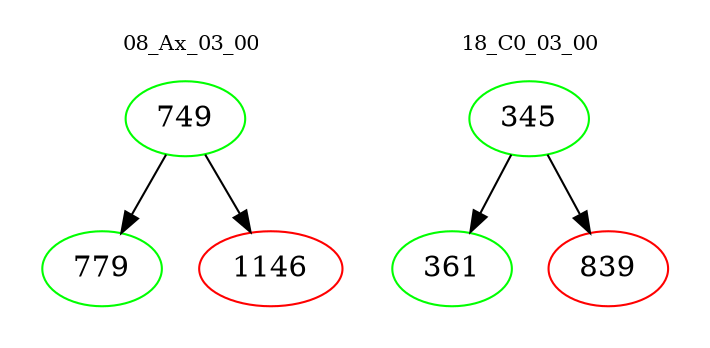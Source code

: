 digraph{
subgraph cluster_0 {
color = white
label = "08_Ax_03_00";
fontsize=10;
T0_749 [label="749", color="green"]
T0_749 -> T0_779 [color="black"]
T0_779 [label="779", color="green"]
T0_749 -> T0_1146 [color="black"]
T0_1146 [label="1146", color="red"]
}
subgraph cluster_1 {
color = white
label = "18_C0_03_00";
fontsize=10;
T1_345 [label="345", color="green"]
T1_345 -> T1_361 [color="black"]
T1_361 [label="361", color="green"]
T1_345 -> T1_839 [color="black"]
T1_839 [label="839", color="red"]
}
}
